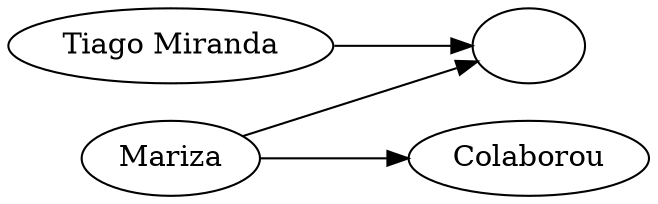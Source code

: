 digraph {
rankdir=LR;
"Tiago Miranda" -> { ""};






"Mariza" -> { "Artur Batalha"[label="Colaborou"]; ""};






}